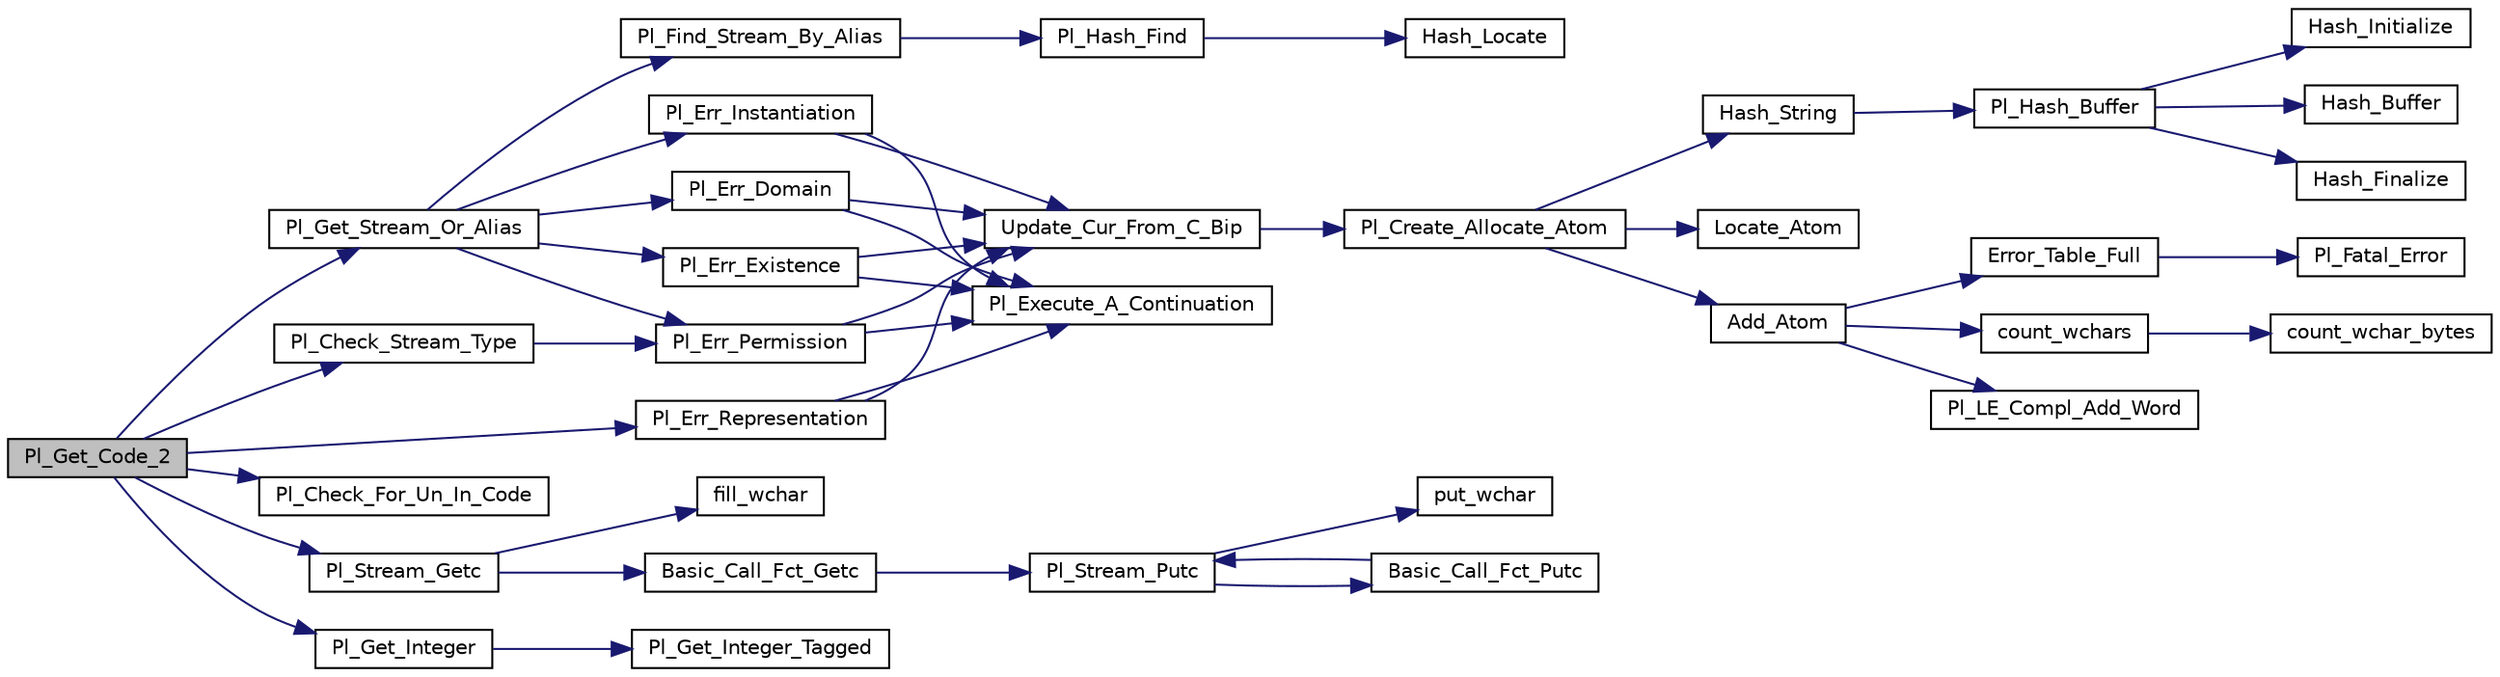 digraph "Pl_Get_Code_2"
{
  edge [fontname="Helvetica",fontsize="10",labelfontname="Helvetica",labelfontsize="10"];
  node [fontname="Helvetica",fontsize="10",shape=record];
  rankdir="LR";
  Node1 [label="Pl_Get_Code_2",height=0.2,width=0.4,color="black", fillcolor="grey75", style="filled", fontcolor="black"];
  Node1 -> Node2 [color="midnightblue",fontsize="10",style="solid",fontname="Helvetica"];
  Node2 [label="Pl_Get_Stream_Or_Alias",height=0.2,width=0.4,color="black", fillcolor="white", style="filled",URL="$stream__supp_8c.html#af518013843b1fcfaa63aeaaebc937713"];
  Node2 -> Node3 [color="midnightblue",fontsize="10",style="solid",fontname="Helvetica"];
  Node3 [label="Pl_Find_Stream_By_Alias",height=0.2,width=0.4,color="black", fillcolor="white", style="filled",URL="$stream__supp_8c.html#a3373c0be2228d65eab1110cfa6224b79"];
  Node3 -> Node4 [color="midnightblue",fontsize="10",style="solid",fontname="Helvetica"];
  Node4 [label="Pl_Hash_Find",height=0.2,width=0.4,color="black", fillcolor="white", style="filled",URL="$hash_8c.html#aec674b585bde3301a8a850dd742cc243"];
  Node4 -> Node5 [color="midnightblue",fontsize="10",style="solid",fontname="Helvetica"];
  Node5 [label="Hash_Locate",height=0.2,width=0.4,color="black", fillcolor="white", style="filled",URL="$hash_8c.html#a12948099c13cb849ed3575849492ac33"];
  Node2 -> Node6 [color="midnightblue",fontsize="10",style="solid",fontname="Helvetica"];
  Node6 [label="Pl_Err_Instantiation",height=0.2,width=0.4,color="black", fillcolor="white", style="filled",URL="$error__supp_8c.html#a17057fc5577da70316e8f62fca4743f7"];
  Node6 -> Node7 [color="midnightblue",fontsize="10",style="solid",fontname="Helvetica"];
  Node7 [label="Update_Cur_From_C_Bip",height=0.2,width=0.4,color="black", fillcolor="white", style="filled",URL="$error__supp_8c.html#aef1341aeb3ceb943d8e9d7d6f77b0582"];
  Node7 -> Node8 [color="midnightblue",fontsize="10",style="solid",fontname="Helvetica"];
  Node8 [label="Pl_Create_Allocate_Atom",height=0.2,width=0.4,color="black", fillcolor="white", style="filled",URL="$atom_8c.html#a76a3983dda97458000ed903b9bc94f6c"];
  Node8 -> Node9 [color="midnightblue",fontsize="10",style="solid",fontname="Helvetica"];
  Node9 [label="Hash_String",height=0.2,width=0.4,color="black", fillcolor="white", style="filled",URL="$atom_8c.html#a9ed09c0173fe0a0e6d0f90ec363687fe"];
  Node9 -> Node10 [color="midnightblue",fontsize="10",style="solid",fontname="Helvetica"];
  Node10 [label="Pl_Hash_Buffer",height=0.2,width=0.4,color="black", fillcolor="white", style="filled",URL="$hash__fct_8c.html#a59393adcfbeeda198a890af25f29cf7c"];
  Node10 -> Node11 [color="midnightblue",fontsize="10",style="solid",fontname="Helvetica"];
  Node11 [label="Hash_Initialize",height=0.2,width=0.4,color="black", fillcolor="white", style="filled",URL="$hash__fct_8c.html#abe414d7525a1bb4fcb8e4fd757498cb9"];
  Node10 -> Node12 [color="midnightblue",fontsize="10",style="solid",fontname="Helvetica"];
  Node12 [label="Hash_Buffer",height=0.2,width=0.4,color="black", fillcolor="white", style="filled",URL="$hash__fct_8c.html#a8b1af6cc6089ce3e2e3dc0a8a0d55e90"];
  Node10 -> Node13 [color="midnightblue",fontsize="10",style="solid",fontname="Helvetica"];
  Node13 [label="Hash_Finalize",height=0.2,width=0.4,color="black", fillcolor="white", style="filled",URL="$hash__fct_8c.html#aa33bb265b03bb03aa455241e374409f7"];
  Node8 -> Node14 [color="midnightblue",fontsize="10",style="solid",fontname="Helvetica"];
  Node14 [label="Locate_Atom",height=0.2,width=0.4,color="black", fillcolor="white", style="filled",URL="$atom_8c.html#ad4222685eae3cdb0315df48a8a7e89fc"];
  Node8 -> Node15 [color="midnightblue",fontsize="10",style="solid",fontname="Helvetica"];
  Node15 [label="Add_Atom",height=0.2,width=0.4,color="black", fillcolor="white", style="filled",URL="$atom_8c.html#abe628ad301508c0ed926cfb4bc791818"];
  Node15 -> Node16 [color="midnightblue",fontsize="10",style="solid",fontname="Helvetica"];
  Node16 [label="Error_Table_Full",height=0.2,width=0.4,color="black", fillcolor="white", style="filled",URL="$atom_8c.html#a37c733b7022eab8b9b95f0182591ee15"];
  Node16 -> Node17 [color="midnightblue",fontsize="10",style="solid",fontname="Helvetica"];
  Node17 [label="Pl_Fatal_Error",height=0.2,width=0.4,color="black", fillcolor="white", style="filled",URL="$misc_8c.html#a190fea7904d7245d4fdc5e9404a07907"];
  Node15 -> Node18 [color="midnightblue",fontsize="10",style="solid",fontname="Helvetica"];
  Node18 [label="count_wchars",height=0.2,width=0.4,color="black", fillcolor="white", style="filled",URL="$pl__wchar_8c.html#a55a0d7269a65645bbd4c978385b0c7a3"];
  Node18 -> Node19 [color="midnightblue",fontsize="10",style="solid",fontname="Helvetica"];
  Node19 [label="count_wchar_bytes",height=0.2,width=0.4,color="black", fillcolor="white", style="filled",URL="$pl__wchar_8c.html#afa9feb443cef2f8da40dd45a8c0e273d"];
  Node15 -> Node20 [color="midnightblue",fontsize="10",style="solid",fontname="Helvetica"];
  Node20 [label="Pl_LE_Compl_Add_Word",height=0.2,width=0.4,color="black", fillcolor="white", style="filled",URL="$linedit_8c.html#ab2a8db946ffd8187b5216ff4ac8cbe7c"];
  Node6 -> Node21 [color="midnightblue",fontsize="10",style="solid",fontname="Helvetica"];
  Node21 [label="Pl_Execute_A_Continuation",height=0.2,width=0.4,color="black", fillcolor="white", style="filled",URL="$engine_8c.html#ae0fcb6df66410fd57c52a0ba16527642"];
  Node2 -> Node22 [color="midnightblue",fontsize="10",style="solid",fontname="Helvetica"];
  Node22 [label="Pl_Err_Domain",height=0.2,width=0.4,color="black", fillcolor="white", style="filled",URL="$error__supp_8c.html#a3e55bc25f2716a2492cdd6c8baddec88"];
  Node22 -> Node7 [color="midnightblue",fontsize="10",style="solid",fontname="Helvetica"];
  Node22 -> Node21 [color="midnightblue",fontsize="10",style="solid",fontname="Helvetica"];
  Node2 -> Node23 [color="midnightblue",fontsize="10",style="solid",fontname="Helvetica"];
  Node23 [label="Pl_Err_Existence",height=0.2,width=0.4,color="black", fillcolor="white", style="filled",URL="$error__supp_8c.html#a1b967689bb0b5856152a1b9304570e66"];
  Node23 -> Node7 [color="midnightblue",fontsize="10",style="solid",fontname="Helvetica"];
  Node23 -> Node21 [color="midnightblue",fontsize="10",style="solid",fontname="Helvetica"];
  Node2 -> Node24 [color="midnightblue",fontsize="10",style="solid",fontname="Helvetica"];
  Node24 [label="Pl_Err_Permission",height=0.2,width=0.4,color="black", fillcolor="white", style="filled",URL="$error__supp_8c.html#aaabb1cf3d95cae6233891669b077ab2c"];
  Node24 -> Node7 [color="midnightblue",fontsize="10",style="solid",fontname="Helvetica"];
  Node24 -> Node21 [color="midnightblue",fontsize="10",style="solid",fontname="Helvetica"];
  Node1 -> Node25 [color="midnightblue",fontsize="10",style="solid",fontname="Helvetica"];
  Node25 [label="Pl_Check_Stream_Type",height=0.2,width=0.4,color="black", fillcolor="white", style="filled",URL="$stream__supp_8c.html#af9c8d004361eaa1b94a2b463049a2d56"];
  Node25 -> Node24 [color="midnightblue",fontsize="10",style="solid",fontname="Helvetica"];
  Node1 -> Node26 [color="midnightblue",fontsize="10",style="solid",fontname="Helvetica"];
  Node26 [label="Pl_Check_For_Un_In_Code",height=0.2,width=0.4,color="black", fillcolor="white", style="filled",URL="$c__supp_8c.html#a1a7d8507ad4b4de611d8f96880d2930d"];
  Node1 -> Node27 [color="midnightblue",fontsize="10",style="solid",fontname="Helvetica"];
  Node27 [label="Pl_Stream_Getc",height=0.2,width=0.4,color="black", fillcolor="white", style="filled",URL="$stream__supp_8c.html#a8889ae46064e72cc556ee7ba019f482f"];
  Node27 -> Node28 [color="midnightblue",fontsize="10",style="solid",fontname="Helvetica"];
  Node28 [label="Basic_Call_Fct_Getc",height=0.2,width=0.4,color="black", fillcolor="white", style="filled",URL="$stream__supp_8c.html#a60433157a606a8a781ead4648af6cc87"];
  Node28 -> Node29 [color="midnightblue",fontsize="10",style="solid",fontname="Helvetica"];
  Node29 [label="Pl_Stream_Putc",height=0.2,width=0.4,color="black", fillcolor="white", style="filled",URL="$stream__supp_8c.html#aaa89ed2e422788cf2648a9228868c1b6"];
  Node29 -> Node30 [color="midnightblue",fontsize="10",style="solid",fontname="Helvetica"];
  Node30 [label="put_wchar",height=0.2,width=0.4,color="black", fillcolor="white", style="filled",URL="$pl__wchar_8c.html#a31bcb7c7ad4174170702cb4399feb8e3"];
  Node29 -> Node31 [color="midnightblue",fontsize="10",style="solid",fontname="Helvetica"];
  Node31 [label="Basic_Call_Fct_Putc",height=0.2,width=0.4,color="black", fillcolor="white", style="filled",URL="$stream__supp_8c.html#a8f331c65c933f08991e3d6622ffe538f"];
  Node31 -> Node29 [color="midnightblue",fontsize="10",style="solid",fontname="Helvetica"];
  Node27 -> Node32 [color="midnightblue",fontsize="10",style="solid",fontname="Helvetica"];
  Node32 [label="fill_wchar",height=0.2,width=0.4,color="black", fillcolor="white", style="filled",URL="$pl__wchar_8c.html#a5df5e221fa5cbadce849a7e73c5dc4ad"];
  Node1 -> Node33 [color="midnightblue",fontsize="10",style="solid",fontname="Helvetica"];
  Node33 [label="Pl_Err_Representation",height=0.2,width=0.4,color="black", fillcolor="white", style="filled",URL="$error__supp_8c.html#a63aa2b2bc9fdc48a57b03ce667140ac9"];
  Node33 -> Node7 [color="midnightblue",fontsize="10",style="solid",fontname="Helvetica"];
  Node33 -> Node21 [color="midnightblue",fontsize="10",style="solid",fontname="Helvetica"];
  Node1 -> Node34 [color="midnightblue",fontsize="10",style="solid",fontname="Helvetica"];
  Node34 [label="Pl_Get_Integer",height=0.2,width=0.4,color="black", fillcolor="white", style="filled",URL="$wam__inst_8c.html#a4674b6fe0ab6340bbe076f8d485673e7"];
  Node34 -> Node35 [color="midnightblue",fontsize="10",style="solid",fontname="Helvetica"];
  Node35 [label="Pl_Get_Integer_Tagged",height=0.2,width=0.4,color="black", fillcolor="white", style="filled",URL="$wam__inst_8c.html#a6fb0a22a4b407baa8bd1c6bb8f18675d"];
}
